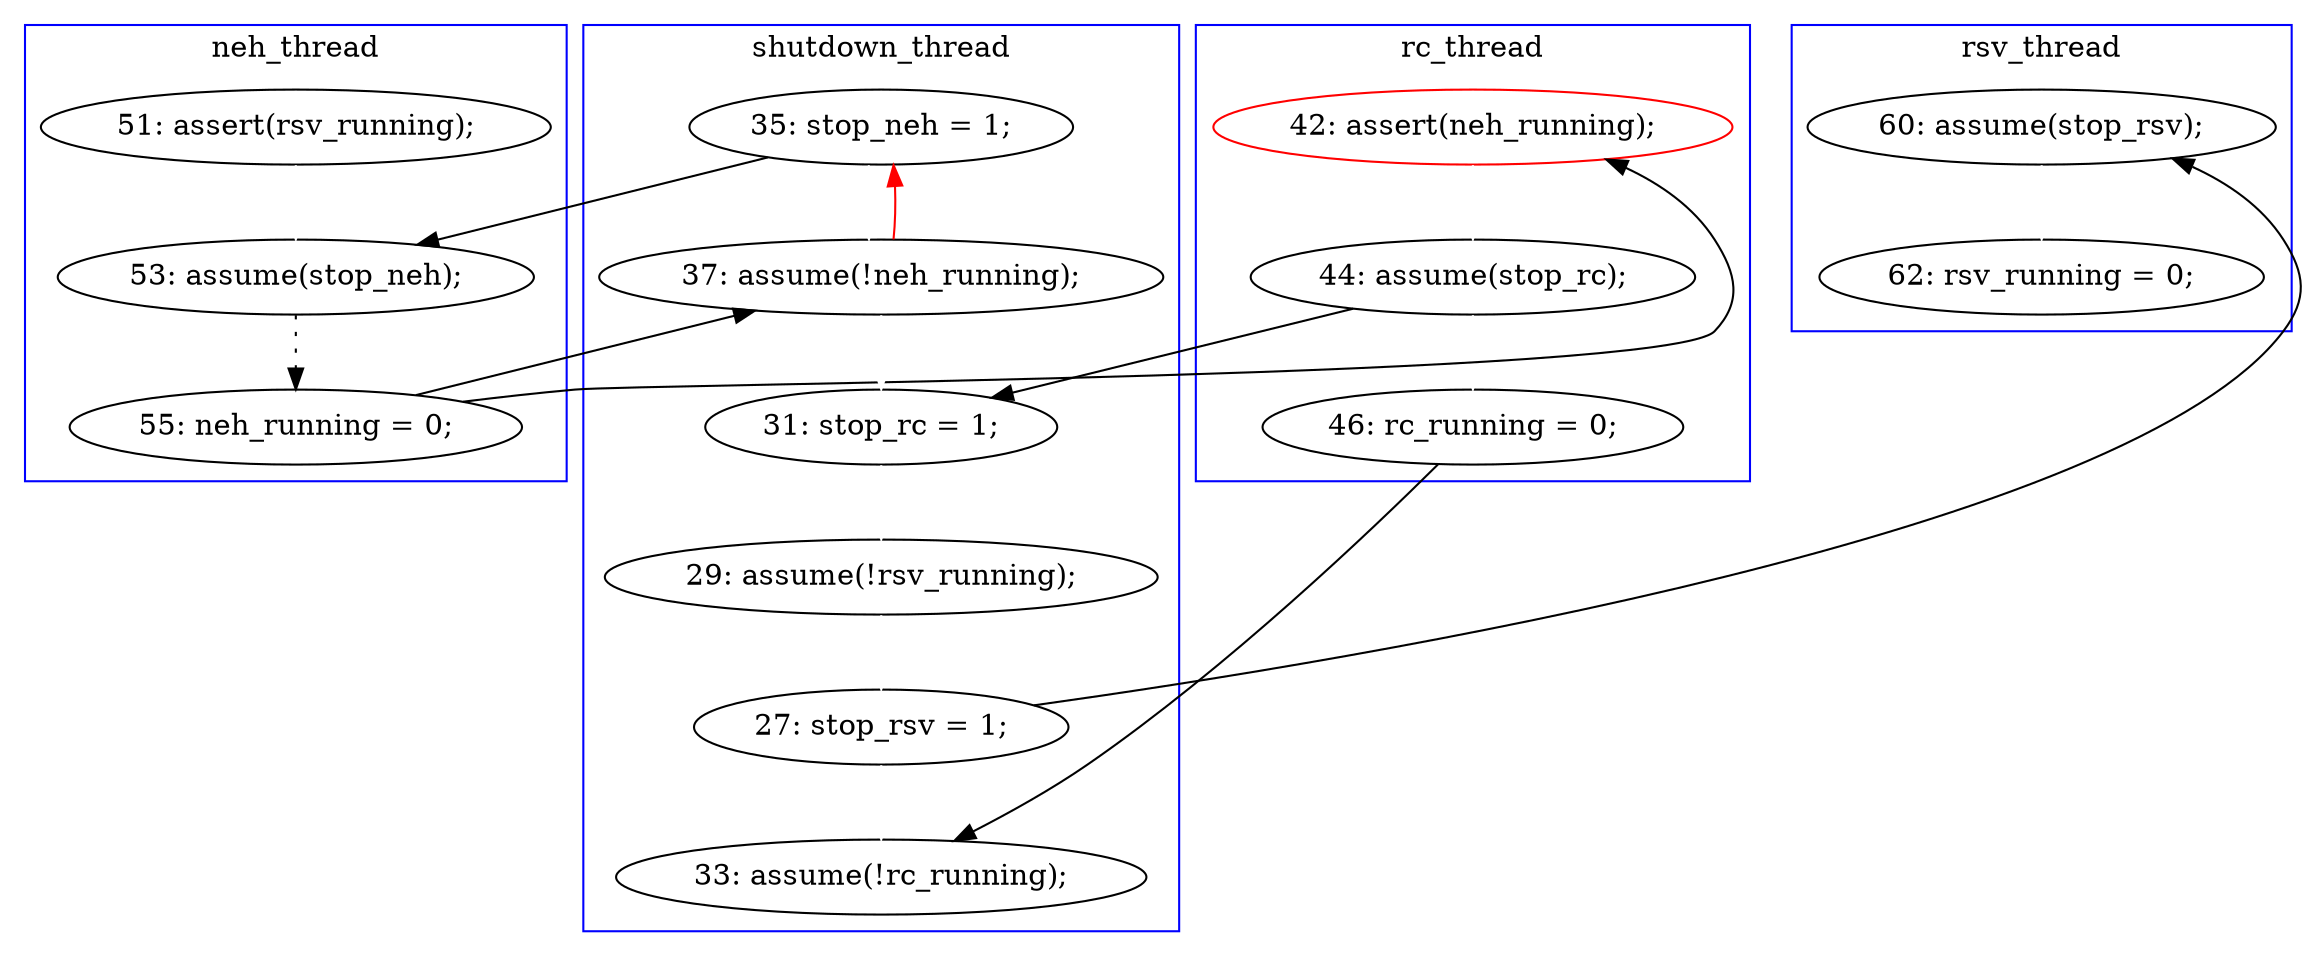 digraph Counterexample {
	25 -> 32 [color = black, style = solid, constraint = false]
	17 -> 18 [color = white, style = solid]
	24 -> 29 [color = black, style = solid, constraint = false]
	18 -> 19 [color = black, style = dotted]
	19 -> 23 [color = black, style = solid, constraint = false]
	31 -> 35 [color = black, style = solid, constraint = false]
	28 -> 29 [color = white, style = solid]
	24 -> 25 [color = white, style = solid]
	29 -> 30 [color = white, style = solid]
	28 -> 16 [color = red, style = solid, constraint = false]
	23 -> 24 [color = white, style = solid]
	31 -> 32 [color = white, style = solid]
	16 -> 28 [color = white, style = solid]
	19 -> 28 [color = black, style = solid, constraint = false]
	35 -> 36 [color = white, style = solid]
	16 -> 18 [color = black, style = solid, constraint = false]
	30 -> 31 [color = white, style = solid]
	subgraph cluster4 {
		label = rsv_thread
		color = blue
		35  [label = "60: assume(stop_rsv);"]
		36  [label = "62: rsv_running = 0;"]
	}
	subgraph cluster2 {
		label = rc_thread
		color = blue
		24  [label = "44: assume(stop_rc);"]
		25  [label = "46: rc_running = 0;"]
		23  [label = "42: assert(neh_running);", color = red]
	}
	subgraph cluster3 {
		label = neh_thread
		color = blue
		18  [label = "53: assume(stop_neh);"]
		17  [label = "51: assert(rsv_running);"]
		19  [label = "55: neh_running = 0;"]
	}
	subgraph cluster1 {
		label = shutdown_thread
		color = blue
		28  [label = "37: assume(!neh_running);"]
		16  [label = "35: stop_neh = 1;"]
		30  [label = "29: assume(!rsv_running);"]
		32  [label = "33: assume(!rc_running);"]
		31  [label = "27: stop_rsv = 1;"]
		29  [label = "31: stop_rc = 1;"]
	}
}